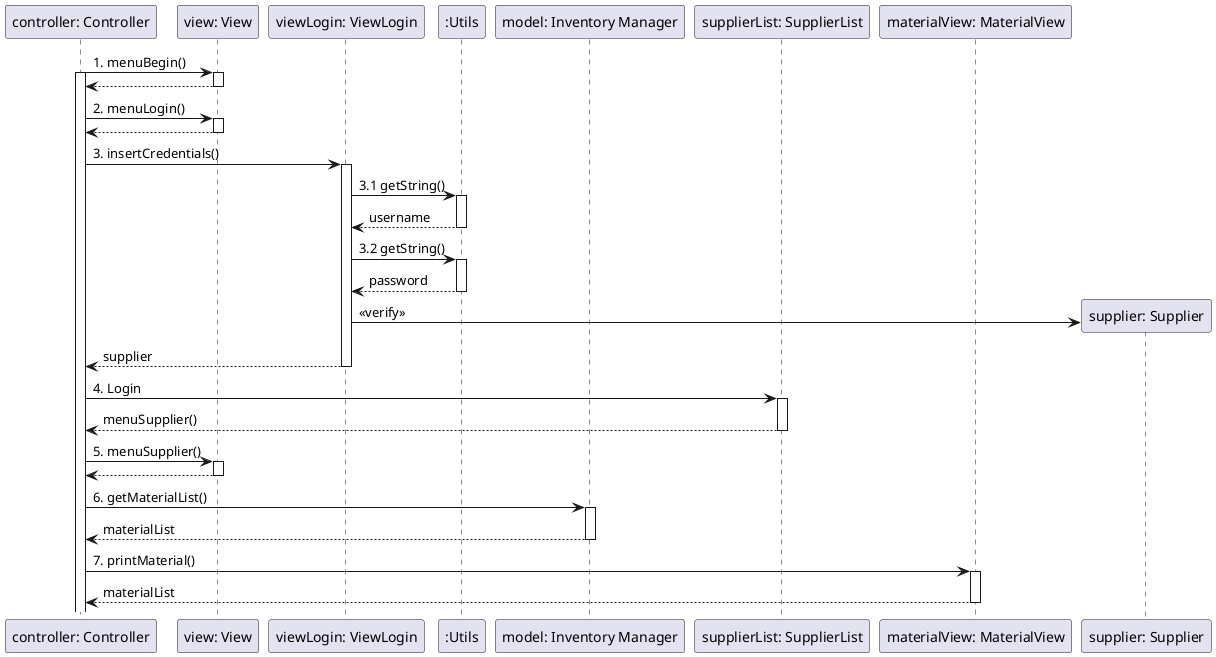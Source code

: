 @startuml
participant "controller: Controller" as A
participant "view: View" as B
participant "viewLogin: ViewLogin" as C
participant ":Utils" as D
participant "model: Inventory Manager" as E
participant "supplierList: SupplierList" as F
participant "materialView: MaterialView" as G

A -> B: 1. menuBegin()
activate A
activate B
return
deactivate B

A -> B: 2. menuLogin()
activate B
return
deactivate B

A -> C: 3. insertCredentials()
activate C
C -> D: 3.1 getString()
activate D
return username
deactivate D
C -> D: 3.2 getString()
activate D
return password
deactivate D
C -> "supplier: Supplier" ** : <<verify>>
C --> A: supplier
deactivate C
A -> F: 4. Login
activate F
return menuSupplier()
deactivate F
A -> B: 5. menuSupplier()
activate B
return
deactivate B

A -> E: 6. getMaterialList()
activate E
return materialList

A -> G: 7. printMaterial()
activate G
return materialList
@enduml